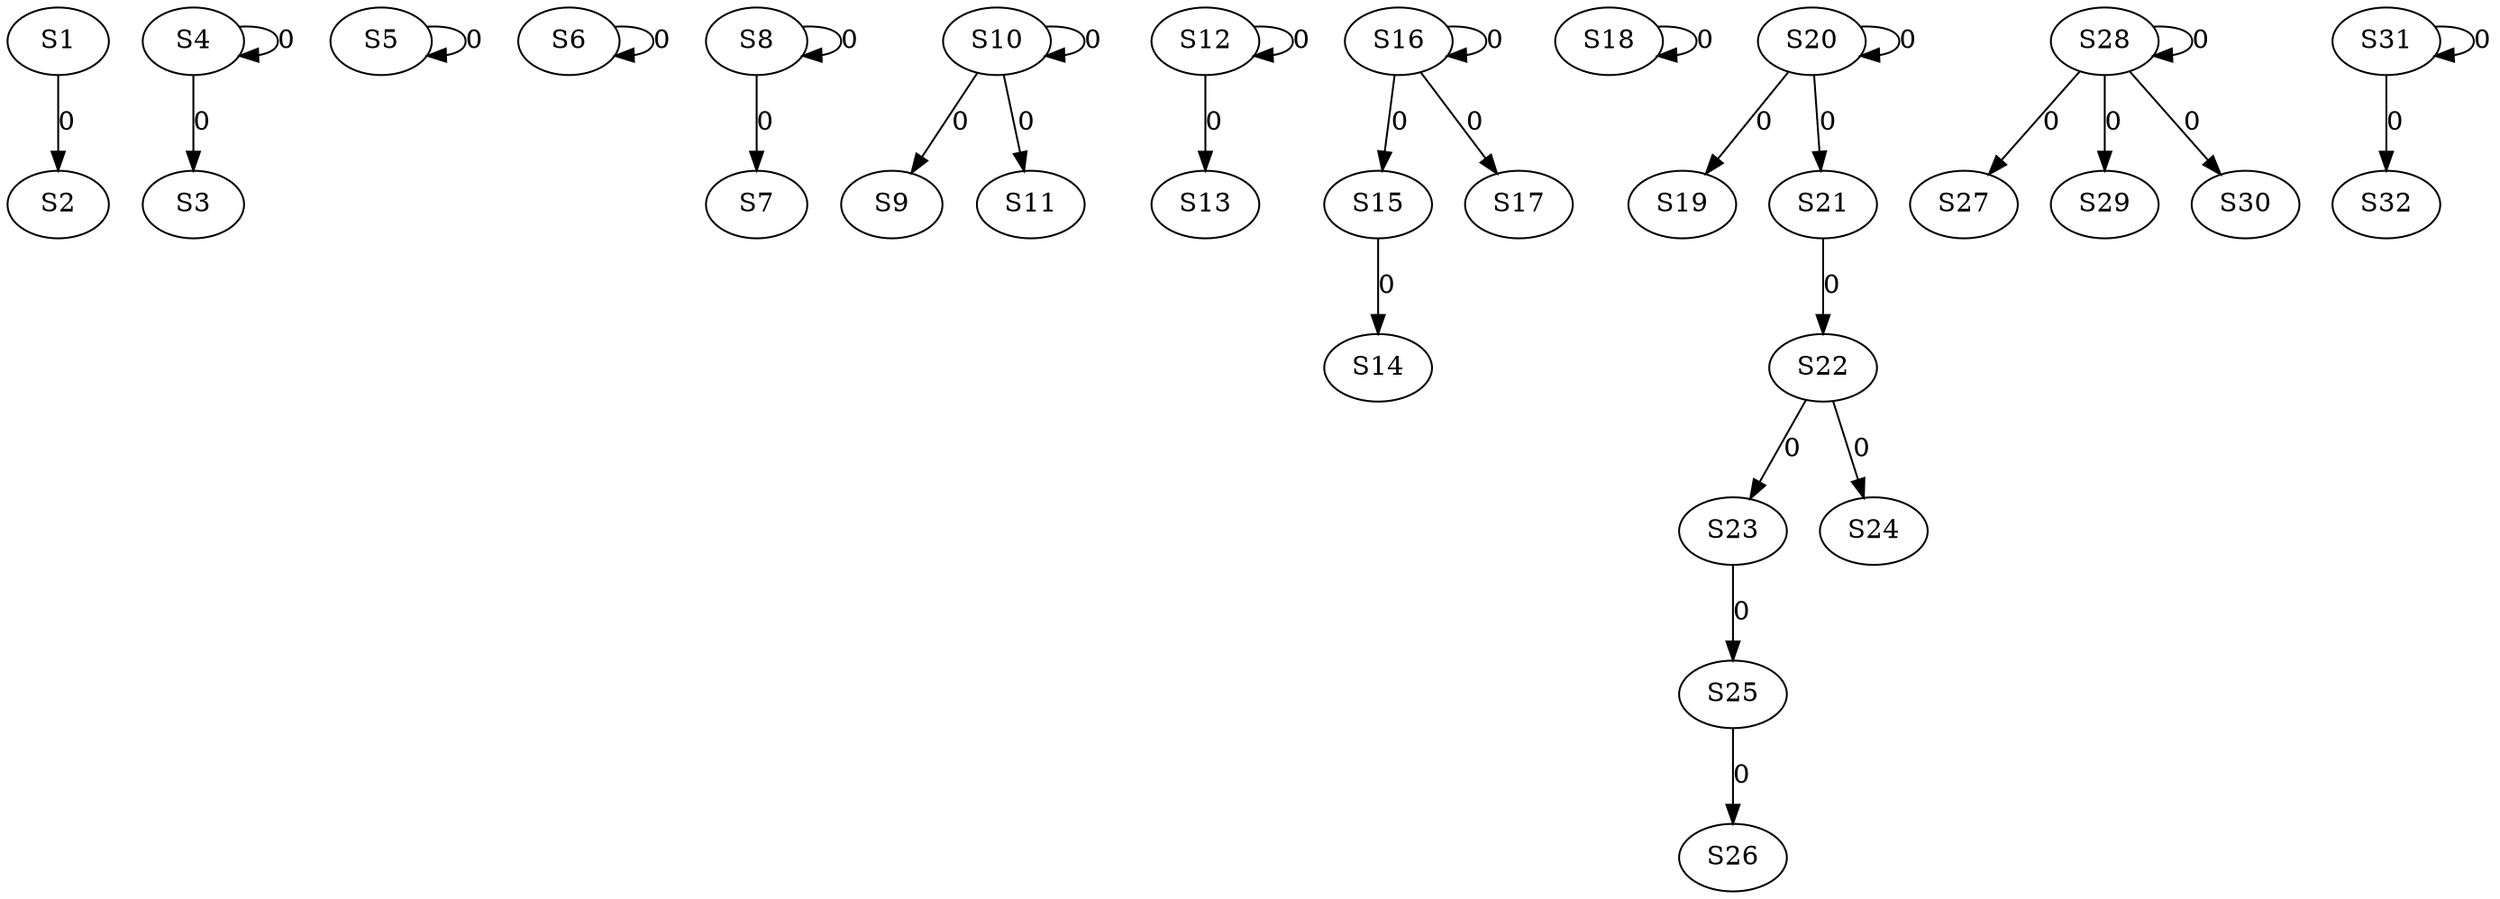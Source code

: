 strict digraph {
	S1 -> S2 [ label = 0 ];
	S4 -> S3 [ label = 0 ];
	S4 -> S4 [ label = 0 ];
	S5 -> S5 [ label = 0 ];
	S6 -> S6 [ label = 0 ];
	S8 -> S7 [ label = 0 ];
	S8 -> S8 [ label = 0 ];
	S10 -> S9 [ label = 0 ];
	S10 -> S10 [ label = 0 ];
	S10 -> S11 [ label = 0 ];
	S12 -> S12 [ label = 0 ];
	S12 -> S13 [ label = 0 ];
	S15 -> S14 [ label = 0 ];
	S16 -> S15 [ label = 0 ];
	S16 -> S16 [ label = 0 ];
	S16 -> S17 [ label = 0 ];
	S18 -> S18 [ label = 0 ];
	S20 -> S19 [ label = 0 ];
	S20 -> S20 [ label = 0 ];
	S20 -> S21 [ label = 0 ];
	S21 -> S22 [ label = 0 ];
	S22 -> S23 [ label = 0 ];
	S22 -> S24 [ label = 0 ];
	S23 -> S25 [ label = 0 ];
	S25 -> S26 [ label = 0 ];
	S28 -> S27 [ label = 0 ];
	S28 -> S28 [ label = 0 ];
	S28 -> S29 [ label = 0 ];
	S28 -> S30 [ label = 0 ];
	S31 -> S31 [ label = 0 ];
	S31 -> S32 [ label = 0 ];
}